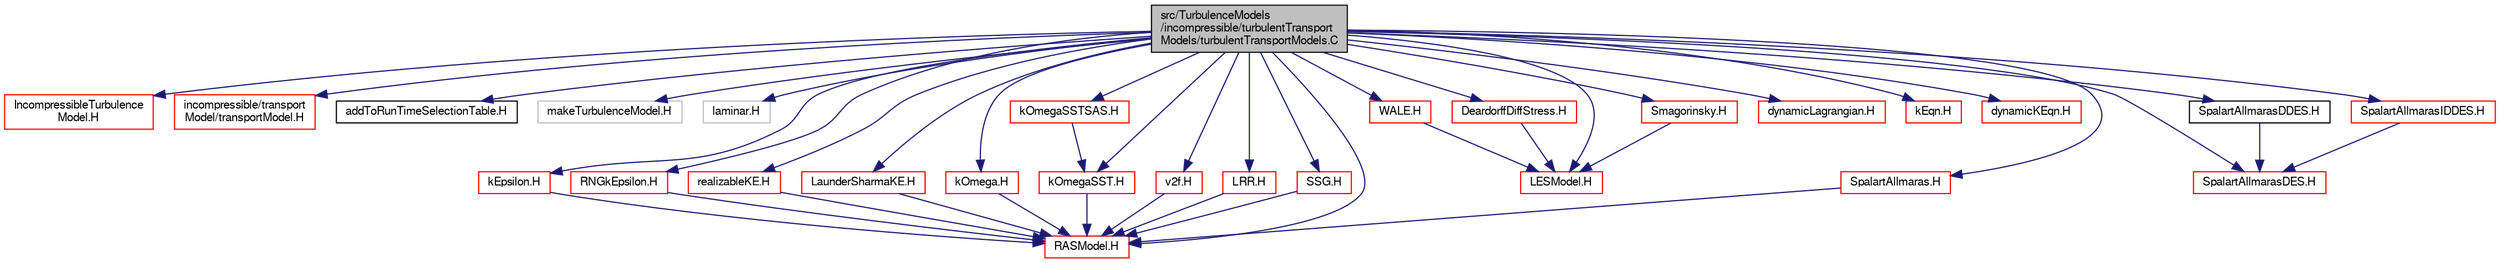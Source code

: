 digraph "src/TurbulenceModels/incompressible/turbulentTransportModels/turbulentTransportModels.C"
{
  bgcolor="transparent";
  edge [fontname="FreeSans",fontsize="10",labelfontname="FreeSans",labelfontsize="10"];
  node [fontname="FreeSans",fontsize="10",shape=record];
  Node1 [label="src/TurbulenceModels\l/incompressible/turbulentTransport\lModels/turbulentTransportModels.C",height=0.2,width=0.4,color="black", fillcolor="grey75", style="filled" fontcolor="black"];
  Node1 -> Node2 [color="midnightblue",fontsize="10",style="solid",fontname="FreeSans"];
  Node2 [label="IncompressibleTurbulence\lModel.H",height=0.2,width=0.4,color="red",URL="$a10063.html"];
  Node1 -> Node3 [color="midnightblue",fontsize="10",style="solid",fontname="FreeSans"];
  Node3 [label="incompressible/transport\lModel/transportModel.H",height=0.2,width=0.4,color="red",URL="$a09929.html"];
  Node1 -> Node4 [color="midnightblue",fontsize="10",style="solid",fontname="FreeSans"];
  Node4 [label="addToRunTimeSelectionTable.H",height=0.2,width=0.4,color="black",URL="$a07378.html",tooltip="Macros for easy insertion into run-time selection tables. "];
  Node1 -> Node5 [color="midnightblue",fontsize="10",style="solid",fontname="FreeSans"];
  Node5 [label="makeTurbulenceModel.H",height=0.2,width=0.4,color="grey75"];
  Node1 -> Node6 [color="midnightblue",fontsize="10",style="solid",fontname="FreeSans"];
  Node6 [label="laminar.H",height=0.2,width=0.4,color="grey75"];
  Node1 -> Node7 [color="midnightblue",fontsize="10",style="solid",fontname="FreeSans"];
  Node7 [label="RASModel.H",height=0.2,width=0.4,color="red",URL="$a10213.html"];
  Node1 -> Node8 [color="midnightblue",fontsize="10",style="solid",fontname="FreeSans"];
  Node8 [label="LESModel.H",height=0.2,width=0.4,color="red",URL="$a10171.html"];
  Node1 -> Node9 [color="midnightblue",fontsize="10",style="solid",fontname="FreeSans"];
  Node9 [label="SpalartAllmaras.H",height=0.2,width=0.4,color="red",URL="$a10220.html"];
  Node9 -> Node7 [color="midnightblue",fontsize="10",style="solid",fontname="FreeSans"];
  Node1 -> Node10 [color="midnightblue",fontsize="10",style="solid",fontname="FreeSans"];
  Node10 [label="kEpsilon.H",height=0.2,width=0.4,color="red",URL="$a10201.html"];
  Node10 -> Node7 [color="midnightblue",fontsize="10",style="solid",fontname="FreeSans"];
  Node1 -> Node11 [color="midnightblue",fontsize="10",style="solid",fontname="FreeSans"];
  Node11 [label="RNGkEpsilon.H",height=0.2,width=0.4,color="red",URL="$a10218.html"];
  Node11 -> Node7 [color="midnightblue",fontsize="10",style="solid",fontname="FreeSans"];
  Node1 -> Node12 [color="midnightblue",fontsize="10",style="solid",fontname="FreeSans"];
  Node12 [label="realizableKE.H",height=0.2,width=0.4,color="red",URL="$a10216.html"];
  Node12 -> Node7 [color="midnightblue",fontsize="10",style="solid",fontname="FreeSans"];
  Node1 -> Node13 [color="midnightblue",fontsize="10",style="solid",fontname="FreeSans"];
  Node13 [label="LaunderSharmaKE.H",height=0.2,width=0.4,color="red",URL="$a10209.html"];
  Node13 -> Node7 [color="midnightblue",fontsize="10",style="solid",fontname="FreeSans"];
  Node1 -> Node14 [color="midnightblue",fontsize="10",style="solid",fontname="FreeSans"];
  Node14 [label="kOmega.H",height=0.2,width=0.4,color="red",URL="$a10203.html"];
  Node14 -> Node7 [color="midnightblue",fontsize="10",style="solid",fontname="FreeSans"];
  Node1 -> Node15 [color="midnightblue",fontsize="10",style="solid",fontname="FreeSans"];
  Node15 [label="kOmegaSST.H",height=0.2,width=0.4,color="red",URL="$a10205.html"];
  Node15 -> Node7 [color="midnightblue",fontsize="10",style="solid",fontname="FreeSans"];
  Node1 -> Node16 [color="midnightblue",fontsize="10",style="solid",fontname="FreeSans"];
  Node16 [label="kOmegaSSTSAS.H",height=0.2,width=0.4,color="red",URL="$a10207.html"];
  Node16 -> Node15 [color="midnightblue",fontsize="10",style="solid",fontname="FreeSans"];
  Node1 -> Node17 [color="midnightblue",fontsize="10",style="solid",fontname="FreeSans"];
  Node17 [label="v2f.H",height=0.2,width=0.4,color="red",URL="$a10224.html"];
  Node17 -> Node7 [color="midnightblue",fontsize="10",style="solid",fontname="FreeSans"];
  Node1 -> Node18 [color="midnightblue",fontsize="10",style="solid",fontname="FreeSans"];
  Node18 [label="LRR.H",height=0.2,width=0.4,color="red",URL="$a10211.html"];
  Node18 -> Node7 [color="midnightblue",fontsize="10",style="solid",fontname="FreeSans"];
  Node1 -> Node19 [color="midnightblue",fontsize="10",style="solid",fontname="FreeSans"];
  Node19 [label="SSG.H",height=0.2,width=0.4,color="red",URL="$a10222.html"];
  Node19 -> Node7 [color="midnightblue",fontsize="10",style="solid",fontname="FreeSans"];
  Node1 -> Node20 [color="midnightblue",fontsize="10",style="solid",fontname="FreeSans"];
  Node20 [label="Smagorinsky.H",height=0.2,width=0.4,color="red",URL="$a10174.html"];
  Node20 -> Node8 [color="midnightblue",fontsize="10",style="solid",fontname="FreeSans"];
  Node1 -> Node21 [color="midnightblue",fontsize="10",style="solid",fontname="FreeSans"];
  Node21 [label="WALE.H",height=0.2,width=0.4,color="red",URL="$a10182.html"];
  Node21 -> Node8 [color="midnightblue",fontsize="10",style="solid",fontname="FreeSans"];
  Node1 -> Node22 [color="midnightblue",fontsize="10",style="solid",fontname="FreeSans"];
  Node22 [label="dynamicLagrangian.H",height=0.2,width=0.4,color="red",URL="$a10142.html"];
  Node1 -> Node23 [color="midnightblue",fontsize="10",style="solid",fontname="FreeSans"];
  Node23 [label="kEqn.H",height=0.2,width=0.4,color="red",URL="$a10144.html"];
  Node1 -> Node24 [color="midnightblue",fontsize="10",style="solid",fontname="FreeSans"];
  Node24 [label="dynamicKEqn.H",height=0.2,width=0.4,color="red",URL="$a10140.html"];
  Node1 -> Node25 [color="midnightblue",fontsize="10",style="solid",fontname="FreeSans"];
  Node25 [label="SpalartAllmarasDES.H",height=0.2,width=0.4,color="red",URL="$a10178.html"];
  Node1 -> Node26 [color="midnightblue",fontsize="10",style="solid",fontname="FreeSans"];
  Node26 [label="SpalartAllmarasDDES.H",height=0.2,width=0.4,color="black",URL="$a10176.html"];
  Node26 -> Node25 [color="midnightblue",fontsize="10",style="solid",fontname="FreeSans"];
  Node1 -> Node27 [color="midnightblue",fontsize="10",style="solid",fontname="FreeSans"];
  Node27 [label="SpalartAllmarasIDDES.H",height=0.2,width=0.4,color="red",URL="$a10180.html"];
  Node27 -> Node25 [color="midnightblue",fontsize="10",style="solid",fontname="FreeSans"];
  Node1 -> Node28 [color="midnightblue",fontsize="10",style="solid",fontname="FreeSans"];
  Node28 [label="DeardorffDiffStress.H",height=0.2,width=0.4,color="red",URL="$a10138.html"];
  Node28 -> Node8 [color="midnightblue",fontsize="10",style="solid",fontname="FreeSans"];
}
